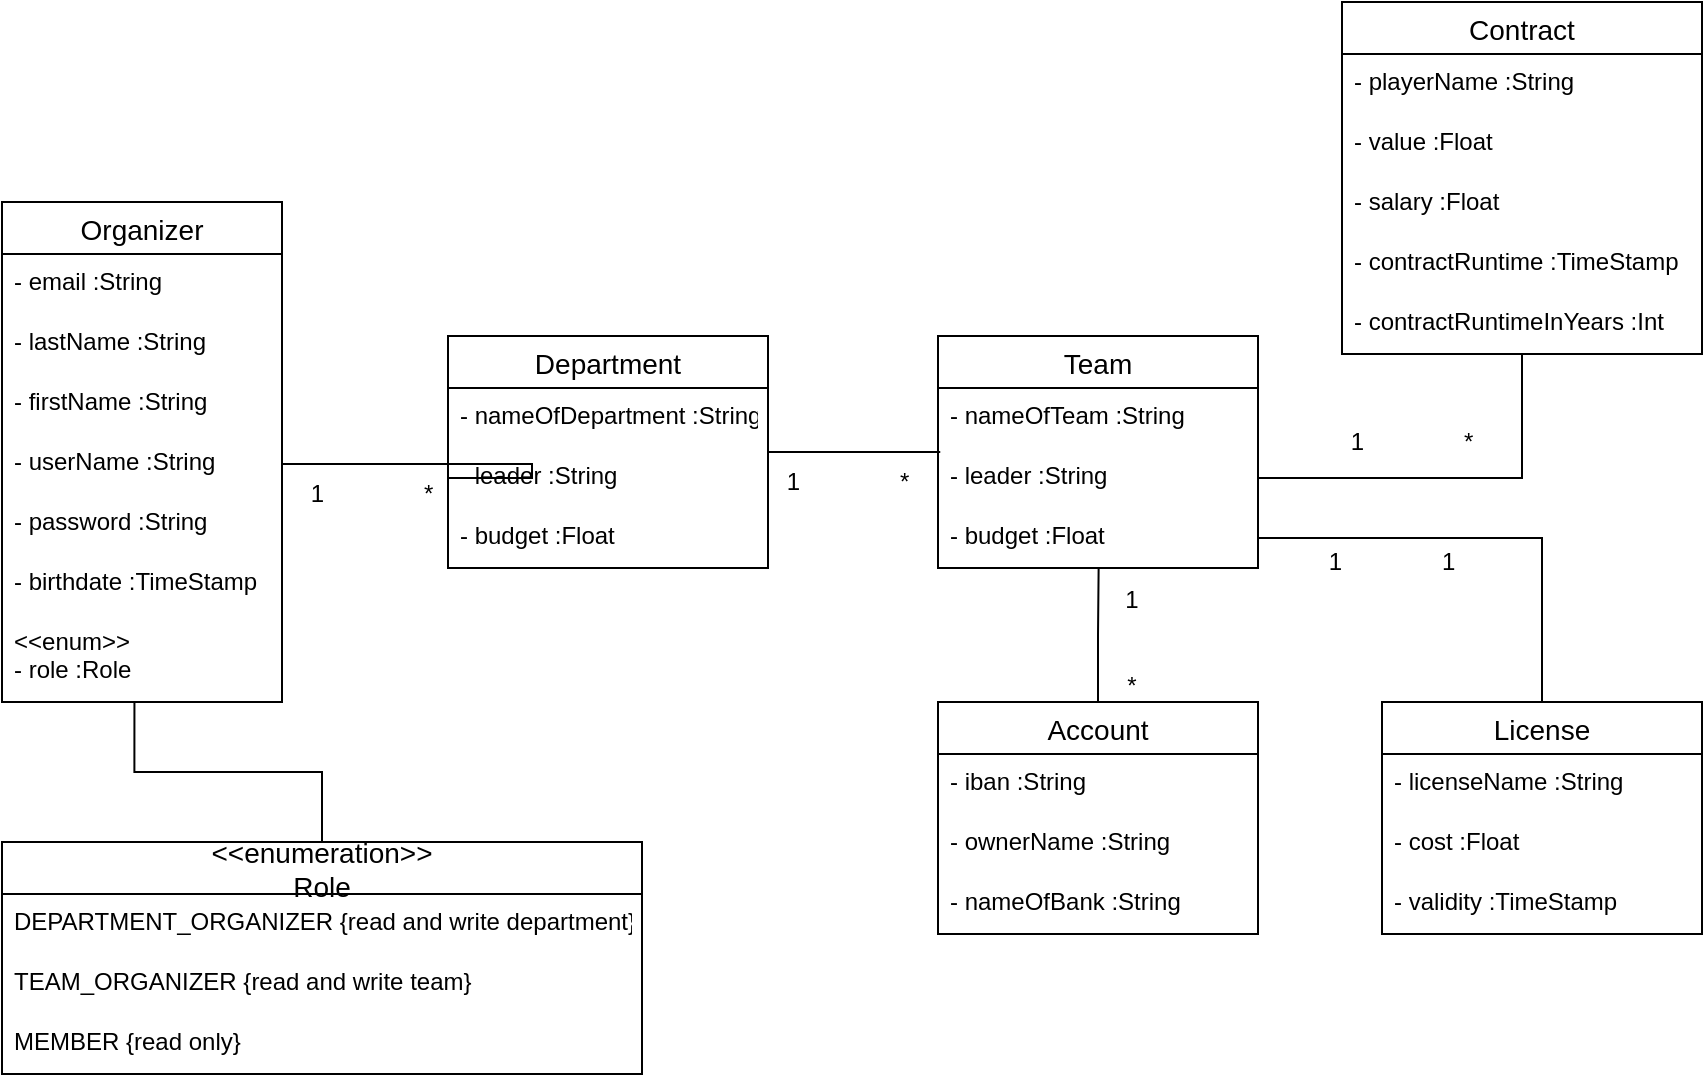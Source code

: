 <mxfile version="14.6.6" type="embed"><diagram id="eWgVhd_gzd1cVDStw0Og" name="Page-1"><mxGraphModel dx="1028" dy="695" grid="1" gridSize="10" guides="1" tooltips="1" connect="1" arrows="1" fold="1" page="1" pageScale="1" pageWidth="850" pageHeight="1100" math="0" shadow="0"><root><mxCell id="0"/><mxCell id="1" parent="0"/><mxCell id="2" value="Organizer" style="swimlane;fontStyle=0;childLayout=stackLayout;horizontal=1;startSize=26;horizontalStack=0;resizeParent=1;resizeParentMax=0;resizeLast=0;collapsible=1;marginBottom=0;align=center;fontSize=14;" vertex="1" parent="1"><mxGeometry y="100" width="140" height="250" as="geometry"><mxRectangle x="40" y="120" width="90" height="26" as="alternateBounds"/></mxGeometry></mxCell><mxCell id="3" value="- email :String" style="text;strokeColor=none;fillColor=none;spacingLeft=4;spacingRight=4;overflow=hidden;rotatable=0;points=[[0,0.5],[1,0.5]];portConstraint=eastwest;fontSize=12;" vertex="1" parent="2"><mxGeometry y="26" width="140" height="30" as="geometry"/></mxCell><mxCell id="4" value="- lastName :String" style="text;strokeColor=none;fillColor=none;spacingLeft=4;spacingRight=4;overflow=hidden;rotatable=0;points=[[0,0.5],[1,0.5]];portConstraint=eastwest;fontSize=12;" vertex="1" parent="2"><mxGeometry y="56" width="140" height="30" as="geometry"/></mxCell><mxCell id="5" value="- firstName :String" style="text;strokeColor=none;fillColor=none;spacingLeft=4;spacingRight=4;overflow=hidden;rotatable=0;points=[[0,0.5],[1,0.5]];portConstraint=eastwest;fontSize=12;" vertex="1" parent="2"><mxGeometry y="86" width="140" height="30" as="geometry"/></mxCell><mxCell id="13" value="- userName :String" style="text;strokeColor=none;fillColor=none;spacingLeft=4;spacingRight=4;overflow=hidden;rotatable=0;points=[[0,0.5],[1,0.5]];portConstraint=eastwest;fontSize=12;" vertex="1" parent="2"><mxGeometry y="116" width="140" height="30" as="geometry"/></mxCell><mxCell id="14" value="- password :String" style="text;strokeColor=none;fillColor=none;spacingLeft=4;spacingRight=4;overflow=hidden;rotatable=0;points=[[0,0.5],[1,0.5]];portConstraint=eastwest;fontSize=12;" vertex="1" parent="2"><mxGeometry y="146" width="140" height="30" as="geometry"/></mxCell><mxCell id="15" value="- birthdate :TimeStamp" style="text;strokeColor=none;fillColor=none;spacingLeft=4;spacingRight=4;overflow=hidden;rotatable=0;points=[[0,0.5],[1,0.5]];portConstraint=eastwest;fontSize=12;" vertex="1" parent="2"><mxGeometry y="176" width="140" height="30" as="geometry"/></mxCell><mxCell id="42" value="&lt;&lt;enum&gt;&gt; &#10;- role :Role" style="text;strokeColor=none;fillColor=none;spacingLeft=4;spacingRight=4;overflow=hidden;rotatable=0;points=[[0,0.5],[1,0.5]];portConstraint=eastwest;fontSize=12;" vertex="1" parent="2"><mxGeometry y="206" width="140" height="44" as="geometry"/></mxCell><mxCell id="55" style="edgeStyle=orthogonalEdgeStyle;rounded=0;orthogonalLoop=1;jettySize=auto;html=1;entryX=0.007;entryY=0.067;entryDx=0;entryDy=0;entryPerimeter=0;endArrow=none;endFill=0;" edge="1" parent="1" source="16" target="23"><mxGeometry relative="1" as="geometry"/></mxCell><mxCell id="16" value="Department" style="swimlane;fontStyle=0;childLayout=stackLayout;horizontal=1;startSize=26;horizontalStack=0;resizeParent=1;resizeParentMax=0;resizeLast=0;collapsible=1;marginBottom=0;align=center;fontSize=14;" vertex="1" parent="1"><mxGeometry x="223" y="167" width="160" height="116" as="geometry"/></mxCell><mxCell id="17" value="- nameOfDepartment :String" style="text;strokeColor=none;fillColor=none;spacingLeft=4;spacingRight=4;overflow=hidden;rotatable=0;points=[[0,0.5],[1,0.5]];portConstraint=eastwest;fontSize=12;" vertex="1" parent="16"><mxGeometry y="26" width="160" height="30" as="geometry"/></mxCell><mxCell id="18" value="- leader :String" style="text;strokeColor=none;fillColor=none;spacingLeft=4;spacingRight=4;overflow=hidden;rotatable=0;points=[[0,0.5],[1,0.5]];portConstraint=eastwest;fontSize=12;" vertex="1" parent="16"><mxGeometry y="56" width="160" height="30" as="geometry"/></mxCell><mxCell id="19" value="- budget :Float" style="text;strokeColor=none;fillColor=none;spacingLeft=4;spacingRight=4;overflow=hidden;rotatable=0;points=[[0,0.5],[1,0.5]];portConstraint=eastwest;fontSize=12;" vertex="1" parent="16"><mxGeometry y="86" width="160" height="30" as="geometry"/></mxCell><mxCell id="21" value="Team" style="swimlane;fontStyle=0;childLayout=stackLayout;horizontal=1;startSize=26;horizontalStack=0;resizeParent=1;resizeParentMax=0;resizeLast=0;collapsible=1;marginBottom=0;align=center;fontSize=14;" vertex="1" parent="1"><mxGeometry x="468" y="167" width="160" height="116" as="geometry"/></mxCell><mxCell id="22" value="- nameOfTeam :String" style="text;strokeColor=none;fillColor=none;spacingLeft=4;spacingRight=4;overflow=hidden;rotatable=0;points=[[0,0.5],[1,0.5]];portConstraint=eastwest;fontSize=12;" vertex="1" parent="21"><mxGeometry y="26" width="160" height="30" as="geometry"/></mxCell><mxCell id="23" value="- leader :String" style="text;strokeColor=none;fillColor=none;spacingLeft=4;spacingRight=4;overflow=hidden;rotatable=0;points=[[0,0.5],[1,0.5]];portConstraint=eastwest;fontSize=12;" vertex="1" parent="21"><mxGeometry y="56" width="160" height="30" as="geometry"/></mxCell><mxCell id="24" value="- budget :Float" style="text;strokeColor=none;fillColor=none;spacingLeft=4;spacingRight=4;overflow=hidden;rotatable=0;points=[[0,0.5],[1,0.5]];portConstraint=eastwest;fontSize=12;" vertex="1" parent="21"><mxGeometry y="86" width="160" height="30" as="geometry"/></mxCell><mxCell id="56" style="edgeStyle=orthogonalEdgeStyle;rounded=0;orthogonalLoop=1;jettySize=auto;html=1;entryX=0.502;entryY=0.983;entryDx=0;entryDy=0;entryPerimeter=0;endArrow=none;endFill=0;" edge="1" parent="1" source="26" target="24"><mxGeometry relative="1" as="geometry"/></mxCell><mxCell id="26" value="Account" style="swimlane;fontStyle=0;childLayout=stackLayout;horizontal=1;startSize=26;horizontalStack=0;resizeParent=1;resizeParentMax=0;resizeLast=0;collapsible=1;marginBottom=0;align=center;fontSize=14;" vertex="1" parent="1"><mxGeometry x="468" y="350" width="160" height="116" as="geometry"/></mxCell><mxCell id="27" value="- iban :String" style="text;strokeColor=none;fillColor=none;spacingLeft=4;spacingRight=4;overflow=hidden;rotatable=0;points=[[0,0.5],[1,0.5]];portConstraint=eastwest;fontSize=12;" vertex="1" parent="26"><mxGeometry y="26" width="160" height="30" as="geometry"/></mxCell><mxCell id="28" value="- ownerName :String" style="text;strokeColor=none;fillColor=none;spacingLeft=4;spacingRight=4;overflow=hidden;rotatable=0;points=[[0,0.5],[1,0.5]];portConstraint=eastwest;fontSize=12;" vertex="1" parent="26"><mxGeometry y="56" width="160" height="30" as="geometry"/></mxCell><mxCell id="29" value="- nameOfBank :String" style="text;strokeColor=none;fillColor=none;spacingLeft=4;spacingRight=4;overflow=hidden;rotatable=0;points=[[0,0.5],[1,0.5]];portConstraint=eastwest;fontSize=12;" vertex="1" parent="26"><mxGeometry y="86" width="160" height="30" as="geometry"/></mxCell><mxCell id="58" style="edgeStyle=orthogonalEdgeStyle;rounded=0;orthogonalLoop=1;jettySize=auto;html=1;entryX=1;entryY=0.5;entryDx=0;entryDy=0;endArrow=none;endFill=0;" edge="1" parent="1" source="30" target="23"><mxGeometry relative="1" as="geometry"/></mxCell><mxCell id="30" value="Contract" style="swimlane;fontStyle=0;childLayout=stackLayout;horizontal=1;startSize=26;horizontalStack=0;resizeParent=1;resizeParentMax=0;resizeLast=0;collapsible=1;marginBottom=0;align=center;fontSize=14;" vertex="1" parent="1"><mxGeometry x="670" width="180" height="176" as="geometry"/></mxCell><mxCell id="31" value="- playerName :String" style="text;strokeColor=none;fillColor=none;spacingLeft=4;spacingRight=4;overflow=hidden;rotatable=0;points=[[0,0.5],[1,0.5]];portConstraint=eastwest;fontSize=12;" vertex="1" parent="30"><mxGeometry y="26" width="180" height="30" as="geometry"/></mxCell><mxCell id="32" value="- value :Float" style="text;strokeColor=none;fillColor=none;spacingLeft=4;spacingRight=4;overflow=hidden;rotatable=0;points=[[0,0.5],[1,0.5]];portConstraint=eastwest;fontSize=12;" vertex="1" parent="30"><mxGeometry y="56" width="180" height="30" as="geometry"/></mxCell><mxCell id="33" value="- salary :Float" style="text;strokeColor=none;fillColor=none;spacingLeft=4;spacingRight=4;overflow=hidden;rotatable=0;points=[[0,0.5],[1,0.5]];portConstraint=eastwest;fontSize=12;" vertex="1" parent="30"><mxGeometry y="86" width="180" height="30" as="geometry"/></mxCell><mxCell id="49" value="- contractRuntime :TimeStamp" style="text;strokeColor=none;fillColor=none;spacingLeft=4;spacingRight=4;overflow=hidden;rotatable=0;points=[[0,0.5],[1,0.5]];portConstraint=eastwest;fontSize=12;" vertex="1" parent="30"><mxGeometry y="116" width="180" height="30" as="geometry"/></mxCell><mxCell id="50" value="- contractRuntimeInYears :Int" style="text;strokeColor=none;fillColor=none;spacingLeft=4;spacingRight=4;overflow=hidden;rotatable=0;points=[[0,0.5],[1,0.5]];portConstraint=eastwest;fontSize=12;" vertex="1" parent="30"><mxGeometry y="146" width="180" height="30" as="geometry"/></mxCell><mxCell id="60" style="edgeStyle=orthogonalEdgeStyle;rounded=0;orthogonalLoop=1;jettySize=auto;html=1;entryX=1;entryY=0.5;entryDx=0;entryDy=0;endArrow=none;endFill=0;" edge="1" parent="1" source="34" target="24"><mxGeometry relative="1" as="geometry"/></mxCell><mxCell id="34" value="License" style="swimlane;fontStyle=0;childLayout=stackLayout;horizontal=1;startSize=26;horizontalStack=0;resizeParent=1;resizeParentMax=0;resizeLast=0;collapsible=1;marginBottom=0;align=center;fontSize=14;" vertex="1" parent="1"><mxGeometry x="690" y="350" width="160" height="116" as="geometry"/></mxCell><mxCell id="35" value="- licenseName :String" style="text;strokeColor=none;fillColor=none;spacingLeft=4;spacingRight=4;overflow=hidden;rotatable=0;points=[[0,0.5],[1,0.5]];portConstraint=eastwest;fontSize=12;" vertex="1" parent="34"><mxGeometry y="26" width="160" height="30" as="geometry"/></mxCell><mxCell id="36" value="- cost :Float" style="text;strokeColor=none;fillColor=none;spacingLeft=4;spacingRight=4;overflow=hidden;rotatable=0;points=[[0,0.5],[1,0.5]];portConstraint=eastwest;fontSize=12;" vertex="1" parent="34"><mxGeometry y="56" width="160" height="30" as="geometry"/></mxCell><mxCell id="37" value="- validity :TimeStamp" style="text;strokeColor=none;fillColor=none;spacingLeft=4;spacingRight=4;overflow=hidden;rotatable=0;points=[[0,0.5],[1,0.5]];portConstraint=eastwest;fontSize=12;" vertex="1" parent="34"><mxGeometry y="86" width="160" height="30" as="geometry"/></mxCell><mxCell id="48" style="edgeStyle=orthogonalEdgeStyle;rounded=0;orthogonalLoop=1;jettySize=auto;html=1;entryX=0.473;entryY=0.996;entryDx=0;entryDy=0;entryPerimeter=0;endArrow=none;endFill=0;" edge="1" parent="1" source="43" target="42"><mxGeometry relative="1" as="geometry"/></mxCell><mxCell id="43" value="&lt;&lt;enumeration&gt;&gt;&#10;Role" style="swimlane;fontStyle=0;childLayout=stackLayout;horizontal=1;startSize=26;horizontalStack=0;resizeParent=1;resizeParentMax=0;resizeLast=0;collapsible=1;marginBottom=0;align=center;fontSize=14;" vertex="1" parent="1"><mxGeometry y="420" width="320" height="116" as="geometry"/></mxCell><mxCell id="45" value="DEPARTMENT_ORGANIZER {read and write department}" style="text;strokeColor=none;fillColor=none;spacingLeft=4;spacingRight=4;overflow=hidden;rotatable=0;points=[[0,0.5],[1,0.5]];portConstraint=eastwest;fontSize=12;" vertex="1" parent="43"><mxGeometry y="26" width="320" height="30" as="geometry"/></mxCell><mxCell id="46" value="TEAM_ORGANIZER {read and write team}" style="text;strokeColor=none;fillColor=none;spacingLeft=4;spacingRight=4;overflow=hidden;rotatable=0;points=[[0,0.5],[1,0.5]];portConstraint=eastwest;fontSize=12;" vertex="1" parent="43"><mxGeometry y="56" width="320" height="30" as="geometry"/></mxCell><mxCell id="47" value="MEMBER {read only}" style="text;strokeColor=none;fillColor=none;spacingLeft=4;spacingRight=4;overflow=hidden;rotatable=0;points=[[0,0.5],[1,0.5]];portConstraint=eastwest;fontSize=12;" vertex="1" parent="43"><mxGeometry y="86" width="320" height="30" as="geometry"/></mxCell><mxCell id="51" style="edgeStyle=orthogonalEdgeStyle;rounded=0;orthogonalLoop=1;jettySize=auto;html=1;endArrow=none;endFill=0;entryX=0;entryY=0.5;entryDx=0;entryDy=0;" edge="1" parent="1" source="13" target="18"><mxGeometry relative="1" as="geometry"><mxPoint x="270" y="231.0" as="targetPoint"/><Array as="points"><mxPoint x="265" y="231"/></Array></mxGeometry></mxCell><mxCell id="53" value="1&amp;nbsp; &amp;nbsp; &amp;nbsp; &amp;nbsp; &amp;nbsp; &amp;nbsp; &amp;nbsp; &amp;nbsp;*" style="text;html=1;strokeColor=none;fillColor=none;align=center;verticalAlign=middle;whiteSpace=wrap;rounded=0;" vertex="1" parent="1"><mxGeometry x="150" y="236" width="70" height="20" as="geometry"/></mxCell><mxCell id="54" value="1&amp;nbsp; &amp;nbsp; &amp;nbsp; &amp;nbsp; &amp;nbsp; &amp;nbsp; &amp;nbsp; &amp;nbsp;*" style="text;html=1;strokeColor=none;fillColor=none;align=center;verticalAlign=middle;whiteSpace=wrap;rounded=0;" vertex="1" parent="1"><mxGeometry x="388" y="230" width="70" height="20" as="geometry"/></mxCell><mxCell id="57" value="1&lt;br&gt;&lt;br&gt;&lt;br&gt;*" style="text;html=1;strokeColor=none;fillColor=none;align=center;verticalAlign=middle;whiteSpace=wrap;rounded=0;" vertex="1" parent="1"><mxGeometry x="530" y="310" width="70" height="20" as="geometry"/></mxCell><mxCell id="59" value="1&amp;nbsp; &amp;nbsp; &amp;nbsp; &amp;nbsp; &amp;nbsp; &amp;nbsp; &amp;nbsp; &amp;nbsp;*" style="text;html=1;strokeColor=none;fillColor=none;align=center;verticalAlign=middle;whiteSpace=wrap;rounded=0;" vertex="1" parent="1"><mxGeometry x="670" y="210" width="70" height="20" as="geometry"/></mxCell><mxCell id="61" value="1&amp;nbsp; &amp;nbsp; &amp;nbsp; &amp;nbsp; &amp;nbsp; &amp;nbsp; &amp;nbsp; &amp;nbsp;1" style="text;html=1;strokeColor=none;fillColor=none;align=center;verticalAlign=middle;whiteSpace=wrap;rounded=0;" vertex="1" parent="1"><mxGeometry x="660" y="270" width="70" height="20" as="geometry"/></mxCell></root></mxGraphModel></diagram></mxfile>